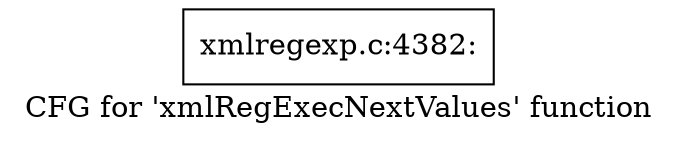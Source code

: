 digraph "CFG for 'xmlRegExecNextValues' function" {
	label="CFG for 'xmlRegExecNextValues' function";

	Node0x563d9d52cad0 [shape=record,label="{xmlregexp.c:4382:}"];
}
